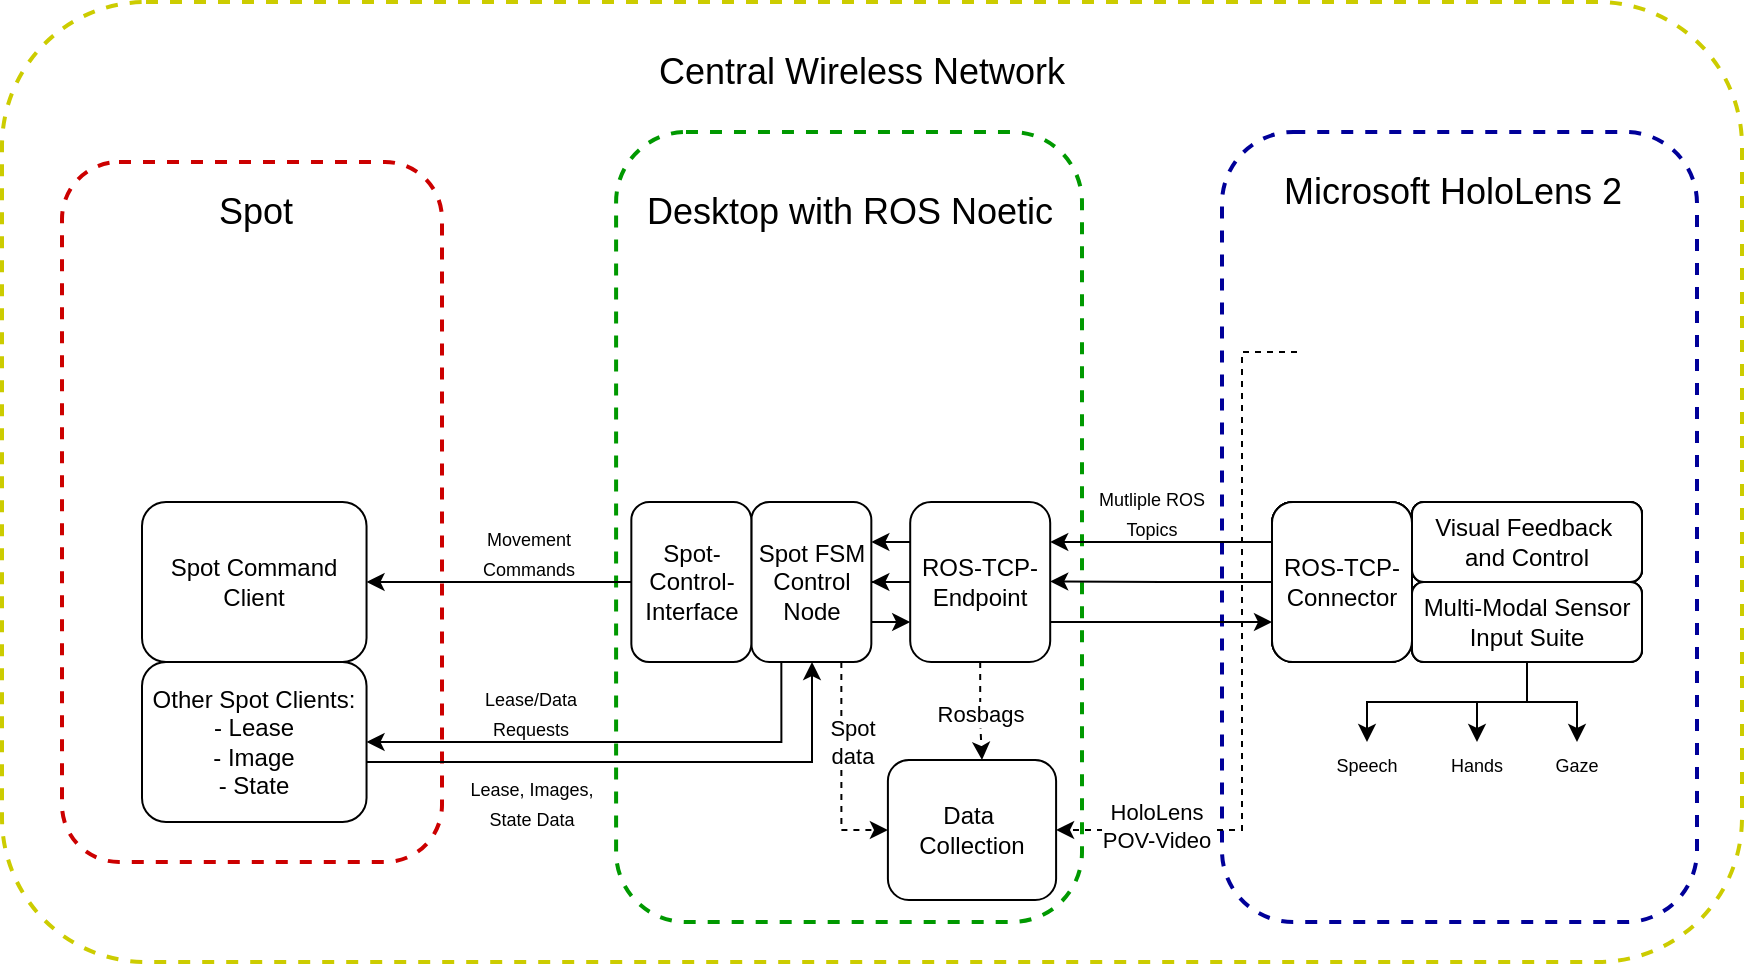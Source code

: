 <mxfile version="22.1.11" type="device">
  <diagram name="Page-1" id="6xF9RTdOi3H8-8BOFEDU">
    <mxGraphModel dx="1997" dy="608" grid="1" gridSize="10" guides="1" tooltips="1" connect="1" arrows="1" fold="1" page="1" pageScale="1" pageWidth="850" pageHeight="1100" math="0" shadow="0">
      <root>
        <mxCell id="0" />
        <mxCell id="1" parent="0" />
        <mxCell id="mthS03w7vniw2BleyCbS-36" value="" style="rounded=1;whiteSpace=wrap;html=1;fillColor=none;strokeColor=#CCCC00;dashed=1;strokeWidth=2;" vertex="1" parent="1">
          <mxGeometry y="370" width="870" height="480" as="geometry" />
        </mxCell>
        <mxCell id="7" value="" style="rounded=1;whiteSpace=wrap;html=1;fillColor=none;strokeColor=#000099;dashed=1;strokeWidth=2;" parent="1" vertex="1">
          <mxGeometry x="610" y="435" width="237.5" height="395" as="geometry" />
        </mxCell>
        <mxCell id="5" value="" style="rounded=1;whiteSpace=wrap;html=1;fillColor=none;strokeColor=#CC0000;dashed=1;strokeWidth=2;" parent="1" vertex="1">
          <mxGeometry x="30" y="450" width="190" height="350" as="geometry" />
        </mxCell>
        <mxCell id="6" value="" style="rounded=1;whiteSpace=wrap;html=1;fillColor=none;strokeColor=#009900;dashed=1;strokeWidth=2;" parent="1" vertex="1">
          <mxGeometry x="307.05" y="435" width="232.95" height="395" as="geometry" />
        </mxCell>
        <mxCell id="mthS03w7vniw2BleyCbS-34" style="edgeStyle=orthogonalEdgeStyle;rounded=0;orthogonalLoop=1;jettySize=auto;html=1;entryX=1;entryY=0.5;entryDx=0;entryDy=0;dashed=1;" edge="1" parent="1" source="g2jB_Cqfze2rqdhO0iqa-3" target="8">
          <mxGeometry relative="1" as="geometry">
            <Array as="points">
              <mxPoint x="620" y="545" />
              <mxPoint x="620" y="784" />
            </Array>
          </mxGeometry>
        </mxCell>
        <mxCell id="mthS03w7vniw2BleyCbS-35" value="HoloLens&lt;br&gt;POV-Video" style="edgeLabel;html=1;align=center;verticalAlign=middle;resizable=0;points=[];" vertex="1" connectable="0" parent="mthS03w7vniw2BleyCbS-34">
          <mxGeometry x="0.803" y="9" relative="1" as="geometry">
            <mxPoint x="14" y="-11" as="offset" />
          </mxGeometry>
        </mxCell>
        <mxCell id="g2jB_Cqfze2rqdhO0iqa-3" value="" style="shape=image;verticalLabelPosition=bottom;labelBackgroundColor=default;verticalAlign=top;aspect=fixed;imageAspect=0;image=https://png2.cleanpng.com/sh/77c04358523f7ae7ae333450538bc571/L0KzQYm3V8E0N5NxiZH0aYP2gLBuTfJ2cZ1pRd9yY4Lyg7FtlL1pd510hNd3cz36ebBrjCd0NWI1RelybnTyh8S0jfl5bZUygNH1b3zofsS0VfI1QJM6ftM5MXazRYa1WMA3PGI5TqI6NUO0RIq4WMM1OGE9RuJ3Zx==/kisspng-build-microsoft-hololens-windows-10-windows-mixed-hololens-5b48b5fa01f55.806.png;" parent="1" vertex="1">
          <mxGeometry x="647.5" y="500" width="180" height="90" as="geometry" />
        </mxCell>
        <mxCell id="g2jB_Cqfze2rqdhO0iqa-4" value="" style="shape=image;verticalLabelPosition=bottom;labelBackgroundColor=default;verticalAlign=top;aspect=fixed;imageAspect=0;image=https://docs.zorabots.be/robot-spot/latest/_images/robot-spot.png;" parent="1" vertex="1">
          <mxGeometry x="44.54" y="460" width="160.92" height="180" as="geometry" />
        </mxCell>
        <mxCell id="g2jB_Cqfze2rqdhO0iqa-5" value="" style="shape=image;verticalLabelPosition=bottom;labelBackgroundColor=default;verticalAlign=top;aspect=fixed;imageAspect=0;image=https://pngimg.com/d/computer_pc_PNG102104.png;" parent="1" vertex="1">
          <mxGeometry x="350" y="500" width="150.63" height="90" as="geometry" />
        </mxCell>
        <mxCell id="g2jB_Cqfze2rqdhO0iqa-9" value="&lt;font style=&quot;font-size: 18px;&quot;&gt;Central Wireless Network&lt;br&gt;&lt;/font&gt;" style="text;html=1;strokeColor=none;fillColor=none;align=center;verticalAlign=middle;whiteSpace=wrap;rounded=0;" parent="1" vertex="1">
          <mxGeometry x="320" y="390" width="220" height="30" as="geometry" />
        </mxCell>
        <mxCell id="g2jB_Cqfze2rqdhO0iqa-39" value="" style="edgeStyle=orthogonalEdgeStyle;rounded=0;orthogonalLoop=1;jettySize=auto;html=1;entryX=1;entryY=0.5;entryDx=0;entryDy=0;" parent="1" source="g2jB_Cqfze2rqdhO0iqa-10" target="g2jB_Cqfze2rqdhO0iqa-20" edge="1">
          <mxGeometry relative="1" as="geometry">
            <Array as="points" />
          </mxGeometry>
        </mxCell>
        <mxCell id="9" style="edgeStyle=none;html=1;entryX=0;entryY=0.75;entryDx=0;entryDy=0;exitX=1;exitY=0.75;exitDx=0;exitDy=0;" parent="1" source="g2jB_Cqfze2rqdhO0iqa-10" target="g2jB_Cqfze2rqdhO0iqa-25" edge="1">
          <mxGeometry relative="1" as="geometry">
            <Array as="points">
              <mxPoint x="570" y="680" />
            </Array>
          </mxGeometry>
        </mxCell>
        <mxCell id="30" value="" style="edgeStyle=orthogonalEdgeStyle;html=1;dashed=1;" parent="1" source="g2jB_Cqfze2rqdhO0iqa-10" target="8" edge="1">
          <mxGeometry relative="1" as="geometry">
            <Array as="points">
              <mxPoint x="489" y="730" />
              <mxPoint x="490" y="730" />
            </Array>
          </mxGeometry>
        </mxCell>
        <mxCell id="32" value="Rosbags" style="edgeLabel;html=1;align=center;verticalAlign=middle;resizable=0;points=[];" parent="30" vertex="1" connectable="0">
          <mxGeometry x="0.063" y="1" relative="1" as="geometry">
            <mxPoint x="-1" y="-1" as="offset" />
          </mxGeometry>
        </mxCell>
        <mxCell id="g2jB_Cqfze2rqdhO0iqa-10" value="ROS-TCP-Endpoint" style="rounded=1;whiteSpace=wrap;html=1;" parent="1" vertex="1">
          <mxGeometry x="454.1" y="620" width="70" height="80" as="geometry" />
        </mxCell>
        <mxCell id="g2jB_Cqfze2rqdhO0iqa-30" style="edgeStyle=orthogonalEdgeStyle;rounded=0;orthogonalLoop=1;jettySize=auto;html=1;entryX=0.5;entryY=0;entryDx=0;entryDy=0;" parent="1" source="g2jB_Cqfze2rqdhO0iqa-11" target="g2jB_Cqfze2rqdhO0iqa-26" edge="1">
          <mxGeometry relative="1" as="geometry" />
        </mxCell>
        <mxCell id="g2jB_Cqfze2rqdhO0iqa-31" style="edgeStyle=orthogonalEdgeStyle;rounded=0;orthogonalLoop=1;jettySize=auto;html=1;entryX=0.5;entryY=0;entryDx=0;entryDy=0;" parent="1" source="g2jB_Cqfze2rqdhO0iqa-11" target="g2jB_Cqfze2rqdhO0iqa-27" edge="1">
          <mxGeometry relative="1" as="geometry" />
        </mxCell>
        <mxCell id="g2jB_Cqfze2rqdhO0iqa-32" style="edgeStyle=orthogonalEdgeStyle;rounded=0;orthogonalLoop=1;jettySize=auto;html=1;entryX=0.5;entryY=0;entryDx=0;entryDy=0;" parent="1" source="g2jB_Cqfze2rqdhO0iqa-11" target="g2jB_Cqfze2rqdhO0iqa-28" edge="1">
          <mxGeometry relative="1" as="geometry">
            <Array as="points">
              <mxPoint x="763" y="720" />
              <mxPoint x="787" y="720" />
            </Array>
          </mxGeometry>
        </mxCell>
        <mxCell id="g2jB_Cqfze2rqdhO0iqa-11" value="Multi-Modal Sensor Input Suite" style="rounded=1;whiteSpace=wrap;html=1;" parent="1" vertex="1">
          <mxGeometry x="705" y="660" width="115" height="40" as="geometry" />
        </mxCell>
        <mxCell id="g2jB_Cqfze2rqdhO0iqa-14" value="&lt;font style=&quot;font-size: 18px;&quot;&gt;Microsoft HoloLens 2&lt;/font&gt;" style="text;html=1;strokeColor=none;fillColor=none;align=center;verticalAlign=middle;whiteSpace=wrap;rounded=0;" parent="1" vertex="1">
          <mxGeometry x="632.5" y="450" width="185" height="30" as="geometry" />
        </mxCell>
        <mxCell id="g2jB_Cqfze2rqdhO0iqa-17" style="edgeStyle=orthogonalEdgeStyle;rounded=0;orthogonalLoop=1;jettySize=auto;html=1;entryX=1;entryY=0.5;entryDx=0;entryDy=0;exitX=0;exitY=0.25;exitDx=0;exitDy=0;" parent="1" source="18" edge="1">
          <mxGeometry relative="1" as="geometry">
            <mxPoint x="625.1" y="640" as="sourcePoint" />
            <mxPoint x="524.1" y="640" as="targetPoint" />
          </mxGeometry>
        </mxCell>
        <mxCell id="g2jB_Cqfze2rqdhO0iqa-18" style="edgeStyle=orthogonalEdgeStyle;rounded=0;orthogonalLoop=1;jettySize=auto;html=1;entryX=1;entryY=0.5;entryDx=0;entryDy=0;exitX=0;exitY=0.5;exitDx=0;exitDy=0;" parent="1" source="18" edge="1">
          <mxGeometry relative="1" as="geometry">
            <mxPoint x="625.1" y="659.73" as="sourcePoint" />
            <mxPoint x="524.1" y="659.73" as="targetPoint" />
          </mxGeometry>
        </mxCell>
        <mxCell id="g2jB_Cqfze2rqdhO0iqa-19" value="&lt;font style=&quot;font-size: 9px;&quot;&gt;Mutliple ROS Topics&lt;/font&gt;" style="text;html=1;strokeColor=none;fillColor=none;align=center;verticalAlign=middle;whiteSpace=wrap;rounded=0;" parent="1" vertex="1">
          <mxGeometry x="540" y="610" width="70" height="30" as="geometry" />
        </mxCell>
        <mxCell id="g2jB_Cqfze2rqdhO0iqa-41" style="edgeStyle=orthogonalEdgeStyle;rounded=0;orthogonalLoop=1;jettySize=auto;html=1;entryX=1;entryY=0.5;entryDx=0;entryDy=0;exitX=0.25;exitY=1;exitDx=0;exitDy=0;" parent="1" source="g2jB_Cqfze2rqdhO0iqa-20" target="g2jB_Cqfze2rqdhO0iqa-38" edge="1">
          <mxGeometry relative="1" as="geometry">
            <Array as="points">
              <mxPoint x="390" y="740" />
            </Array>
          </mxGeometry>
        </mxCell>
        <mxCell id="26" style="edgeStyle=orthogonalEdgeStyle;html=1;entryX=0;entryY=0.5;entryDx=0;entryDy=0;exitX=0.75;exitY=1;exitDx=0;exitDy=0;rounded=0;dashed=1;" parent="1" source="g2jB_Cqfze2rqdhO0iqa-20" target="8" edge="1">
          <mxGeometry relative="1" as="geometry" />
        </mxCell>
        <mxCell id="31" value="Spot&lt;br&gt;data" style="edgeLabel;html=1;align=center;verticalAlign=middle;resizable=0;points=[];" parent="26" vertex="1" connectable="0">
          <mxGeometry x="-0.071" relative="1" as="geometry">
            <mxPoint x="5" y="-10" as="offset" />
          </mxGeometry>
        </mxCell>
        <mxCell id="g2jB_Cqfze2rqdhO0iqa-20" value="Spot FSM Control Node" style="rounded=1;whiteSpace=wrap;html=1;" parent="1" vertex="1">
          <mxGeometry x="374.67" y="620" width="60" height="80" as="geometry" />
        </mxCell>
        <mxCell id="g2jB_Cqfze2rqdhO0iqa-36" style="edgeStyle=orthogonalEdgeStyle;rounded=0;orthogonalLoop=1;jettySize=auto;html=1;entryX=1;entryY=0.5;entryDx=0;entryDy=0;" parent="1" source="g2jB_Cqfze2rqdhO0iqa-21" target="g2jB_Cqfze2rqdhO0iqa-22" edge="1">
          <mxGeometry relative="1" as="geometry" />
        </mxCell>
        <mxCell id="g2jB_Cqfze2rqdhO0iqa-21" value="Spot-Control-Interface" style="rounded=1;whiteSpace=wrap;html=1;" parent="1" vertex="1">
          <mxGeometry x="314.67" y="620" width="60" height="80" as="geometry" />
        </mxCell>
        <mxCell id="g2jB_Cqfze2rqdhO0iqa-22" value="Spot Command Client" style="rounded=1;whiteSpace=wrap;html=1;" parent="1" vertex="1">
          <mxGeometry x="70" y="620" width="112.27" height="80" as="geometry" />
        </mxCell>
        <mxCell id="g2jB_Cqfze2rqdhO0iqa-23" value="&lt;font style=&quot;font-size: 18px;&quot;&gt;Spot&lt;/font&gt;" style="text;html=1;strokeColor=none;fillColor=none;align=center;verticalAlign=middle;whiteSpace=wrap;rounded=0;" parent="1" vertex="1">
          <mxGeometry x="72.27" y="460" width="110" height="30" as="geometry" />
        </mxCell>
        <mxCell id="g2jB_Cqfze2rqdhO0iqa-25" value="ROS-TCP-Connector" style="rounded=1;whiteSpace=wrap;html=1;" parent="1" vertex="1">
          <mxGeometry x="635" y="620" width="70" height="80" as="geometry" />
        </mxCell>
        <mxCell id="g2jB_Cqfze2rqdhO0iqa-26" value="&lt;font style=&quot;font-size: 9px;&quot;&gt;Speech&lt;/font&gt;" style="text;html=1;strokeColor=none;fillColor=none;align=center;verticalAlign=middle;whiteSpace=wrap;rounded=0;" parent="1" vertex="1">
          <mxGeometry x="660" y="740" width="45" height="21" as="geometry" />
        </mxCell>
        <mxCell id="g2jB_Cqfze2rqdhO0iqa-27" value="&lt;font style=&quot;font-size: 9px;&quot;&gt;Hands&lt;/font&gt;" style="text;html=1;strokeColor=none;fillColor=none;align=center;verticalAlign=middle;whiteSpace=wrap;rounded=0;" parent="1" vertex="1">
          <mxGeometry x="720" y="740" width="35" height="21" as="geometry" />
        </mxCell>
        <mxCell id="g2jB_Cqfze2rqdhO0iqa-28" value="&lt;font style=&quot;font-size: 9px;&quot;&gt;Gaze&lt;br&gt;&lt;/font&gt;" style="text;html=1;strokeColor=none;fillColor=none;align=center;verticalAlign=middle;whiteSpace=wrap;rounded=0;" parent="1" vertex="1">
          <mxGeometry x="770" y="740" width="35" height="21" as="geometry" />
        </mxCell>
        <mxCell id="g2jB_Cqfze2rqdhO0iqa-33" value="" style="shape=image;verticalLabelPosition=bottom;labelBackgroundColor=default;verticalAlign=top;aspect=fixed;imageAspect=0;image=https://www.iconpacks.net/icons/1/free-microphone-icon-342-thumb.png;" parent="1" vertex="1">
          <mxGeometry x="662" y="761" width="41" height="41" as="geometry" />
        </mxCell>
        <mxCell id="g2jB_Cqfze2rqdhO0iqa-34" value="" style="shape=image;verticalLabelPosition=bottom;labelBackgroundColor=default;verticalAlign=top;aspect=fixed;imageAspect=0;image=https://cdn-icons-png.flaticon.com/512/827/827980.png;" parent="1" vertex="1">
          <mxGeometry x="717.5" y="761" width="40" height="40" as="geometry" />
        </mxCell>
        <mxCell id="g2jB_Cqfze2rqdhO0iqa-35" value="" style="shape=image;verticalLabelPosition=bottom;labelBackgroundColor=default;verticalAlign=top;aspect=fixed;imageAspect=0;image=https://cdn-icons-png.flaticon.com/512/65/65000.png;" parent="1" vertex="1">
          <mxGeometry x="767.5" y="761" width="40" height="40" as="geometry" />
        </mxCell>
        <mxCell id="g2jB_Cqfze2rqdhO0iqa-42" style="edgeStyle=orthogonalEdgeStyle;rounded=0;orthogonalLoop=1;jettySize=auto;html=1;entryX=0.5;entryY=1;entryDx=0;entryDy=0;" parent="1" source="g2jB_Cqfze2rqdhO0iqa-38" target="g2jB_Cqfze2rqdhO0iqa-20" edge="1">
          <mxGeometry relative="1" as="geometry">
            <Array as="points">
              <mxPoint x="405" y="750" />
              <mxPoint x="405" y="700" />
            </Array>
          </mxGeometry>
        </mxCell>
        <mxCell id="g2jB_Cqfze2rqdhO0iqa-38" value="Other Spot Clients:&lt;br style=&quot;border-color: var(--border-color);&quot;&gt;- Lease&lt;br style=&quot;border-color: var(--border-color);&quot;&gt;- Image&lt;br style=&quot;border-color: var(--border-color);&quot;&gt;- State" style="rounded=1;whiteSpace=wrap;html=1;" parent="1" vertex="1">
          <mxGeometry x="70" y="700" width="112.27" height="80" as="geometry" />
        </mxCell>
        <mxCell id="g2jB_Cqfze2rqdhO0iqa-43" value="&lt;font style=&quot;font-size: 9px;&quot;&gt;Movement Commands&lt;/font&gt;" style="text;html=1;strokeColor=none;fillColor=none;align=center;verticalAlign=middle;whiteSpace=wrap;rounded=0;" parent="1" vertex="1">
          <mxGeometry x="229" y="630" width="69.08" height="30" as="geometry" />
        </mxCell>
        <mxCell id="g2jB_Cqfze2rqdhO0iqa-44" value="&lt;font style=&quot;font-size: 9px;&quot;&gt;Lease/Data Requests&lt;/font&gt;" style="text;html=1;strokeColor=none;fillColor=none;align=center;verticalAlign=middle;whiteSpace=wrap;rounded=0;" parent="1" vertex="1">
          <mxGeometry x="229" y="710" width="71" height="30" as="geometry" />
        </mxCell>
        <mxCell id="g2jB_Cqfze2rqdhO0iqa-45" value="&lt;font style=&quot;font-size: 9px;&quot;&gt;Lease, Images, State Data&lt;/font&gt;" style="text;html=1;strokeColor=none;fillColor=none;align=center;verticalAlign=middle;whiteSpace=wrap;rounded=0;" parent="1" vertex="1">
          <mxGeometry x="230" y="750" width="70" height="40" as="geometry" />
        </mxCell>
        <mxCell id="g2jB_Cqfze2rqdhO0iqa-46" value="Visual Feedback&amp;nbsp; and Control" style="rounded=1;whiteSpace=wrap;html=1;" parent="1" vertex="1">
          <mxGeometry x="705" y="620" width="115" height="40" as="geometry" />
        </mxCell>
        <mxCell id="8" value="Data&amp;nbsp; Collection" style="rounded=1;whiteSpace=wrap;html=1;" parent="1" vertex="1">
          <mxGeometry x="442.95" y="749" width="84.1" height="70" as="geometry" />
        </mxCell>
        <mxCell id="10" value="ROS-TCP-Connector" style="rounded=1;whiteSpace=wrap;html=1;" parent="1" vertex="1">
          <mxGeometry x="635" y="620" width="70" height="80" as="geometry" />
        </mxCell>
        <mxCell id="11" value="Visual Feedback&amp;nbsp; and Control" style="rounded=1;whiteSpace=wrap;html=1;" parent="1" vertex="1">
          <mxGeometry x="705" y="620" width="115" height="40" as="geometry" />
        </mxCell>
        <mxCell id="12" value="ROS-TCP-Connector" style="rounded=1;whiteSpace=wrap;html=1;" parent="1" vertex="1">
          <mxGeometry x="635" y="620" width="70" height="80" as="geometry" />
        </mxCell>
        <mxCell id="13" value="Visual Feedback&amp;nbsp; and Control" style="rounded=1;whiteSpace=wrap;html=1;" parent="1" vertex="1">
          <mxGeometry x="705" y="620" width="115" height="40" as="geometry" />
        </mxCell>
        <mxCell id="14" value="Multi-Modal Sensor Input Suite" style="rounded=1;whiteSpace=wrap;html=1;" parent="1" vertex="1">
          <mxGeometry x="705" y="660" width="115" height="40" as="geometry" />
        </mxCell>
        <mxCell id="17" value="Visual Feedback&amp;nbsp; and Control" style="rounded=1;whiteSpace=wrap;html=1;" parent="1" vertex="1">
          <mxGeometry x="705" y="620" width="115" height="40" as="geometry" />
        </mxCell>
        <mxCell id="18" value="ROS-TCP-Connector" style="rounded=1;whiteSpace=wrap;html=1;" parent="1" vertex="1">
          <mxGeometry x="635" y="620" width="70" height="80" as="geometry" />
        </mxCell>
        <mxCell id="19" value="Multi-Modal Sensor Input Suite" style="rounded=1;whiteSpace=wrap;html=1;" parent="1" vertex="1">
          <mxGeometry x="705" y="660" width="115" height="40" as="geometry" />
        </mxCell>
        <mxCell id="33" value="" style="edgeStyle=orthogonalEdgeStyle;rounded=0;orthogonalLoop=1;jettySize=auto;html=1;entryX=1;entryY=0.5;entryDx=0;entryDy=0;" parent="1" edge="1">
          <mxGeometry relative="1" as="geometry">
            <Array as="points" />
            <mxPoint x="454.1" y="640" as="sourcePoint" />
            <mxPoint x="434.67" y="640" as="targetPoint" />
          </mxGeometry>
        </mxCell>
        <mxCell id="34" value="" style="edgeStyle=orthogonalEdgeStyle;rounded=0;orthogonalLoop=1;jettySize=auto;html=1;entryX=0;entryY=0.75;entryDx=0;entryDy=0;exitX=1;exitY=0.75;exitDx=0;exitDy=0;" parent="1" source="g2jB_Cqfze2rqdhO0iqa-20" target="g2jB_Cqfze2rqdhO0iqa-10" edge="1">
          <mxGeometry relative="1" as="geometry">
            <Array as="points" />
            <mxPoint x="440" y="680" as="sourcePoint" />
            <mxPoint x="425.0" y="724.92" as="targetPoint" />
          </mxGeometry>
        </mxCell>
        <mxCell id="mthS03w7vniw2BleyCbS-37" value="&lt;font style=&quot;font-size: 18px;&quot;&gt;Desktop with ROS Noetic&lt;/font&gt;" style="text;html=1;strokeColor=none;fillColor=none;align=center;verticalAlign=middle;whiteSpace=wrap;rounded=0;" vertex="1" parent="1">
          <mxGeometry x="313.53" y="460" width="220" height="30" as="geometry" />
        </mxCell>
        <mxCell id="mthS03w7vniw2BleyCbS-38" value="" style="shape=image;verticalLabelPosition=bottom;labelBackgroundColor=default;verticalAlign=top;aspect=fixed;imageAspect=0;image=https://i.pinimg.com/originals/4d/6e/e3/4d6ee35efaf1cc622ab654c0d7a86de7.png;" vertex="1" parent="1">
          <mxGeometry x="229.0" y="390" width="68.34" height="50" as="geometry" />
        </mxCell>
      </root>
    </mxGraphModel>
  </diagram>
</mxfile>
